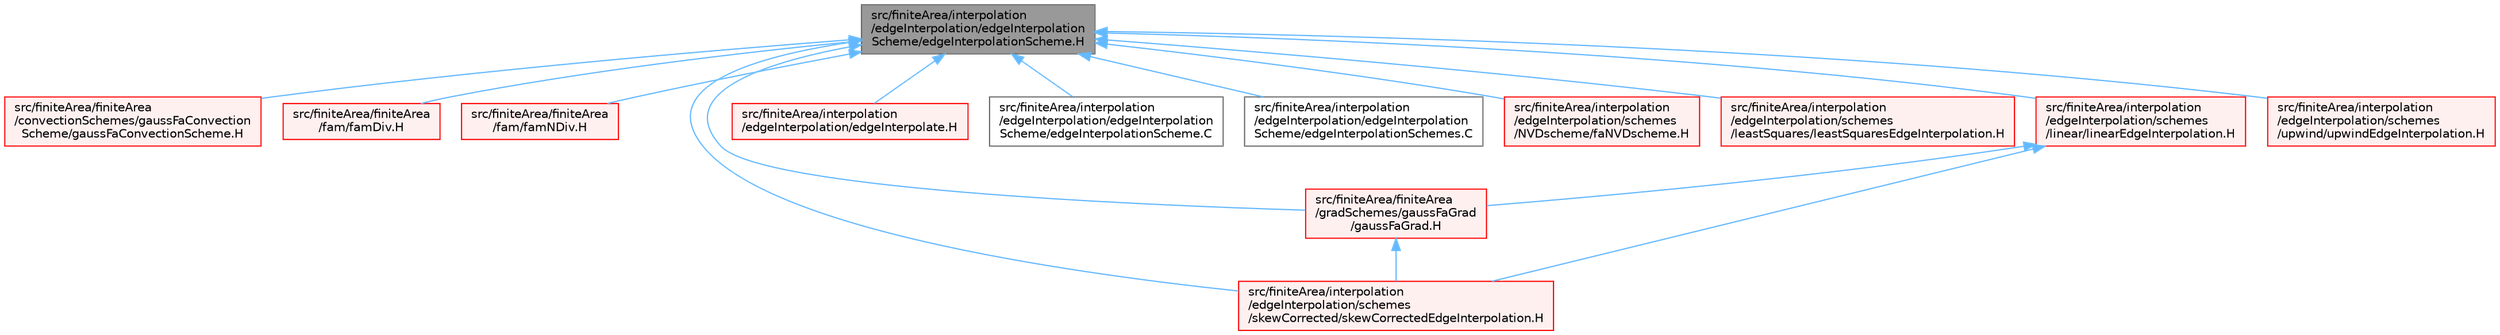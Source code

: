 digraph "src/finiteArea/interpolation/edgeInterpolation/edgeInterpolationScheme/edgeInterpolationScheme.H"
{
 // LATEX_PDF_SIZE
  bgcolor="transparent";
  edge [fontname=Helvetica,fontsize=10,labelfontname=Helvetica,labelfontsize=10];
  node [fontname=Helvetica,fontsize=10,shape=box,height=0.2,width=0.4];
  Node1 [id="Node000001",label="src/finiteArea/interpolation\l/edgeInterpolation/edgeInterpolation\lScheme/edgeInterpolationScheme.H",height=0.2,width=0.4,color="gray40", fillcolor="grey60", style="filled", fontcolor="black",tooltip=" "];
  Node1 -> Node2 [id="edge1_Node000001_Node000002",dir="back",color="steelblue1",style="solid",tooltip=" "];
  Node2 [id="Node000002",label="src/finiteArea/finiteArea\l/convectionSchemes/gaussFaConvection\lScheme/gaussFaConvectionScheme.H",height=0.2,width=0.4,color="red", fillcolor="#FFF0F0", style="filled",URL="$gaussFaConvectionScheme_8H.html",tooltip=" "];
  Node1 -> Node5 [id="edge2_Node000001_Node000005",dir="back",color="steelblue1",style="solid",tooltip=" "];
  Node5 [id="Node000005",label="src/finiteArea/finiteArea\l/fam/famDiv.H",height=0.2,width=0.4,color="red", fillcolor="#FFF0F0", style="filled",URL="$famDiv_8H.html",tooltip="Calculate the matrix for the divergence of the given field and flux."];
  Node1 -> Node48 [id="edge3_Node000001_Node000048",dir="back",color="steelblue1",style="solid",tooltip=" "];
  Node48 [id="Node000048",label="src/finiteArea/finiteArea\l/fam/famNDiv.H",height=0.2,width=0.4,color="red", fillcolor="#FFF0F0", style="filled",URL="$famNDiv_8H.html",tooltip="Calculate the matrix for the divergence of the given field and flux."];
  Node1 -> Node50 [id="edge4_Node000001_Node000050",dir="back",color="steelblue1",style="solid",tooltip=" "];
  Node50 [id="Node000050",label="src/finiteArea/finiteArea\l/gradSchemes/gaussFaGrad\l/gaussFaGrad.H",height=0.2,width=0.4,color="red", fillcolor="#FFF0F0", style="filled",URL="$gaussFaGrad_8H.html",tooltip=" "];
  Node50 -> Node59 [id="edge5_Node000050_Node000059",dir="back",color="steelblue1",style="solid",tooltip=" "];
  Node59 [id="Node000059",label="src/finiteArea/interpolation\l/edgeInterpolation/schemes\l/skewCorrected/skewCorrectedEdgeInterpolation.H",height=0.2,width=0.4,color="red", fillcolor="#FFF0F0", style="filled",URL="$skewCorrectedEdgeInterpolation_8H.html",tooltip=" "];
  Node1 -> Node61 [id="edge6_Node000001_Node000061",dir="back",color="steelblue1",style="solid",tooltip=" "];
  Node61 [id="Node000061",label="src/finiteArea/interpolation\l/edgeInterpolation/edgeInterpolate.H",height=0.2,width=0.4,color="red", fillcolor="#FFF0F0", style="filled",URL="$edgeInterpolate_8H.html",tooltip=" "];
  Node1 -> Node64 [id="edge7_Node000001_Node000064",dir="back",color="steelblue1",style="solid",tooltip=" "];
  Node64 [id="Node000064",label="src/finiteArea/interpolation\l/edgeInterpolation/edgeInterpolation\lScheme/edgeInterpolationScheme.C",height=0.2,width=0.4,color="grey40", fillcolor="white", style="filled",URL="$edgeInterpolationScheme_8C.html",tooltip=" "];
  Node1 -> Node65 [id="edge8_Node000001_Node000065",dir="back",color="steelblue1",style="solid",tooltip=" "];
  Node65 [id="Node000065",label="src/finiteArea/interpolation\l/edgeInterpolation/edgeInterpolation\lScheme/edgeInterpolationSchemes.C",height=0.2,width=0.4,color="grey40", fillcolor="white", style="filled",URL="$edgeInterpolationSchemes_8C.html",tooltip=" "];
  Node1 -> Node66 [id="edge9_Node000001_Node000066",dir="back",color="steelblue1",style="solid",tooltip=" "];
  Node66 [id="Node000066",label="src/finiteArea/interpolation\l/edgeInterpolation/schemes\l/NVDscheme/faNVDscheme.H",height=0.2,width=0.4,color="red", fillcolor="#FFF0F0", style="filled",URL="$faNVDscheme_8H.html",tooltip=" "];
  Node1 -> Node69 [id="edge10_Node000001_Node000069",dir="back",color="steelblue1",style="solid",tooltip=" "];
  Node69 [id="Node000069",label="src/finiteArea/interpolation\l/edgeInterpolation/schemes\l/leastSquares/leastSquaresEdgeInterpolation.H",height=0.2,width=0.4,color="red", fillcolor="#FFF0F0", style="filled",URL="$leastSquaresEdgeInterpolation_8H.html",tooltip=" "];
  Node1 -> Node71 [id="edge11_Node000001_Node000071",dir="back",color="steelblue1",style="solid",tooltip=" "];
  Node71 [id="Node000071",label="src/finiteArea/interpolation\l/edgeInterpolation/schemes\l/linear/linearEdgeInterpolation.H",height=0.2,width=0.4,color="red", fillcolor="#FFF0F0", style="filled",URL="$linearEdgeInterpolation_8H.html",tooltip=" "];
  Node71 -> Node50 [id="edge12_Node000071_Node000050",dir="back",color="steelblue1",style="solid",tooltip=" "];
  Node71 -> Node59 [id="edge13_Node000071_Node000059",dir="back",color="steelblue1",style="solid",tooltip=" "];
  Node1 -> Node59 [id="edge14_Node000001_Node000059",dir="back",color="steelblue1",style="solid",tooltip=" "];
  Node1 -> Node90 [id="edge15_Node000001_Node000090",dir="back",color="steelblue1",style="solid",tooltip=" "];
  Node90 [id="Node000090",label="src/finiteArea/interpolation\l/edgeInterpolation/schemes\l/upwind/upwindEdgeInterpolation.H",height=0.2,width=0.4,color="red", fillcolor="#FFF0F0", style="filled",URL="$upwindEdgeInterpolation_8H.html",tooltip=" "];
}

